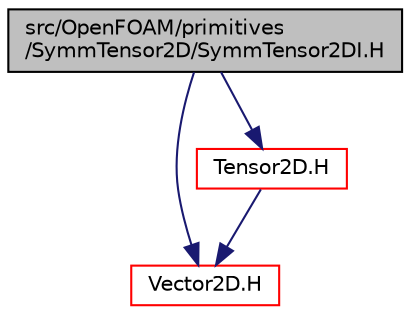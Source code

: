 digraph "src/OpenFOAM/primitives/SymmTensor2D/SymmTensor2DI.H"
{
  bgcolor="transparent";
  edge [fontname="Helvetica",fontsize="10",labelfontname="Helvetica",labelfontsize="10"];
  node [fontname="Helvetica",fontsize="10",shape=record];
  Node1 [label="src/OpenFOAM/primitives\l/SymmTensor2D/SymmTensor2DI.H",height=0.2,width=0.4,color="black", fillcolor="grey75", style="filled", fontcolor="black"];
  Node1 -> Node2 [color="midnightblue",fontsize="10",style="solid",fontname="Helvetica"];
  Node2 [label="Vector2D.H",height=0.2,width=0.4,color="red",URL="$a09237.html"];
  Node1 -> Node3 [color="midnightblue",fontsize="10",style="solid",fontname="Helvetica"];
  Node3 [label="Tensor2D.H",height=0.2,width=0.4,color="red",URL="$a09209.html"];
  Node3 -> Node2 [color="midnightblue",fontsize="10",style="solid",fontname="Helvetica"];
}
